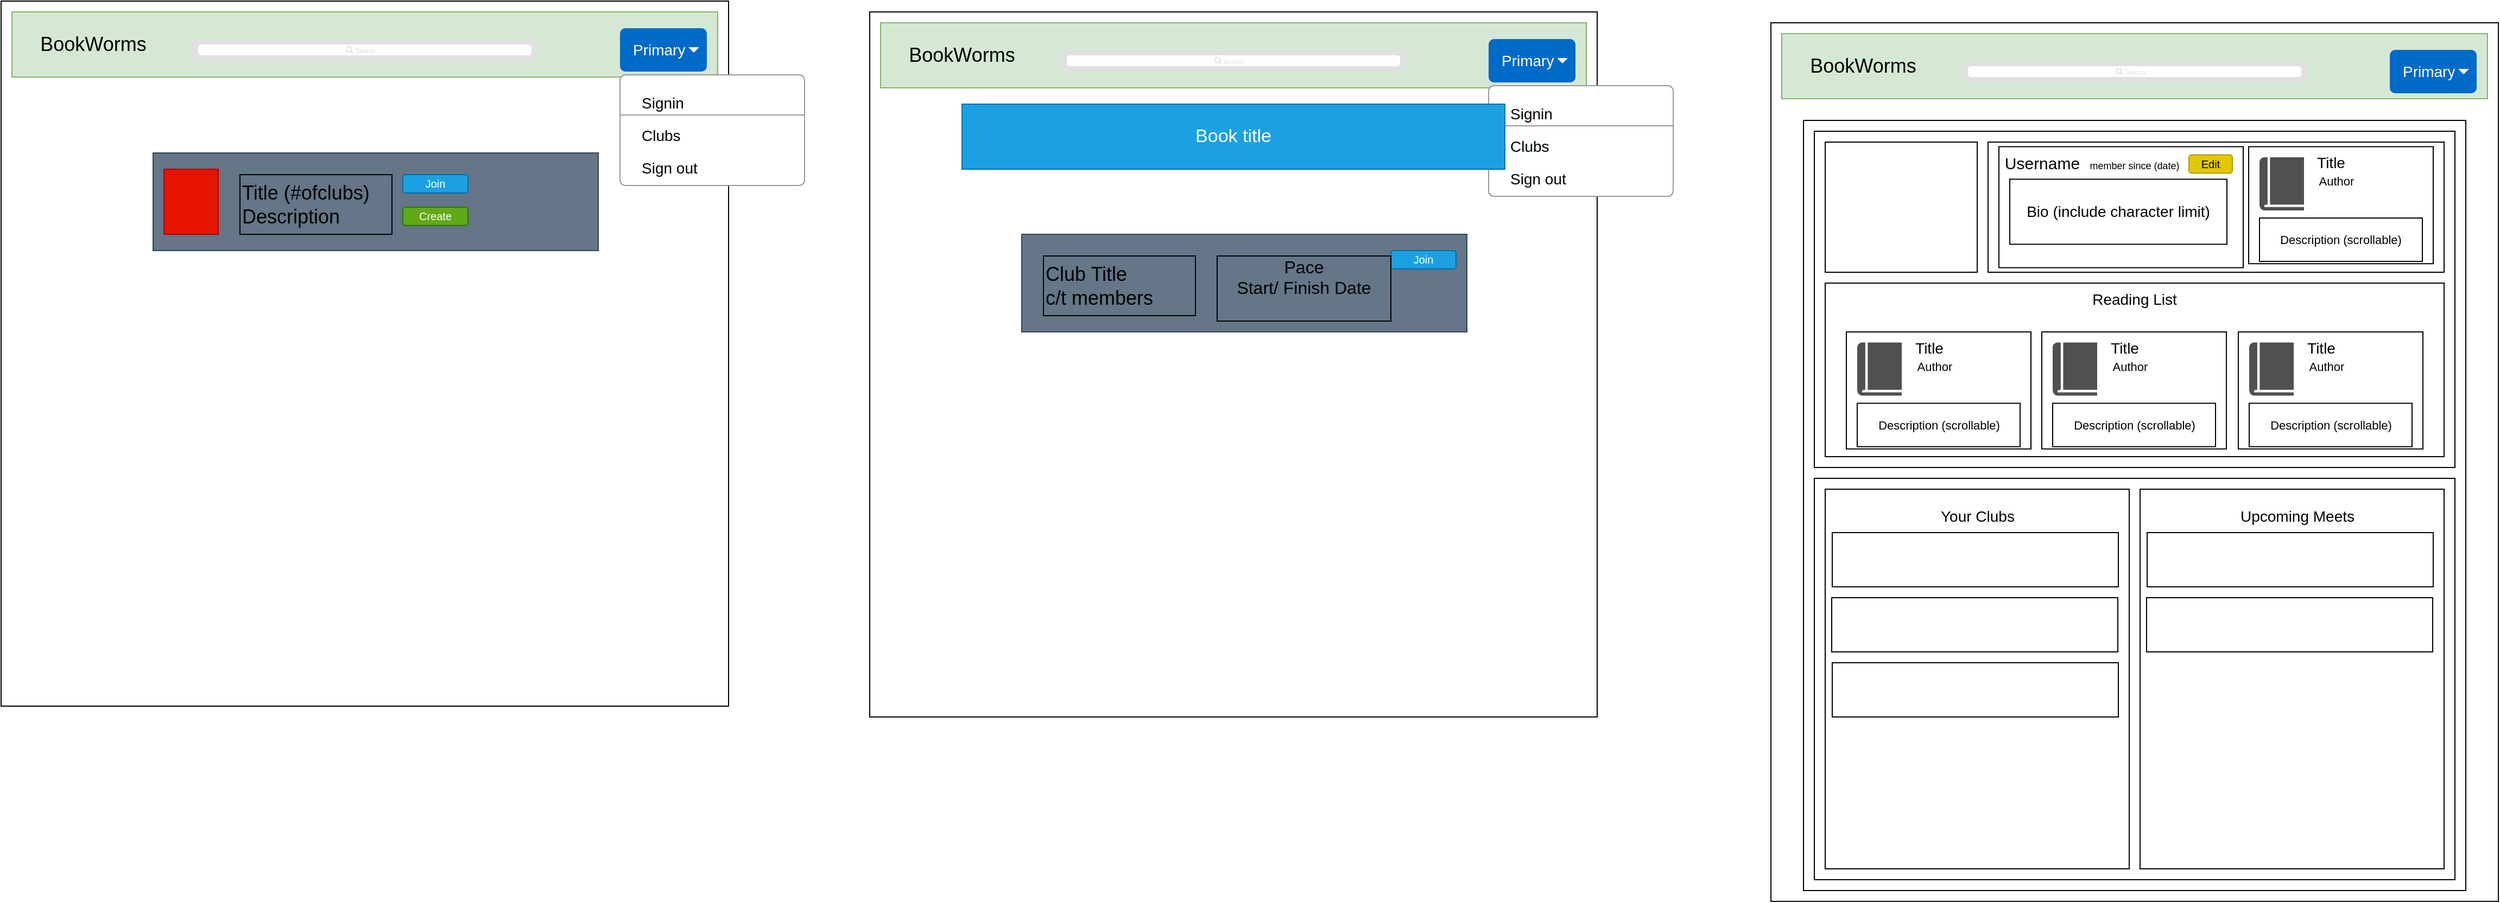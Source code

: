 <mxfile version="16.4.11" type="github" pages="2">
  <diagram id="y1aA-pmVLVRGej6oJzrc" name="Page-1">
    <mxGraphModel dx="1296" dy="741" grid="1" gridSize="10" guides="1" tooltips="1" connect="1" arrows="1" fold="1" page="1" pageScale="1" pageWidth="850" pageHeight="1100" math="0" shadow="0">
      <root>
        <mxCell id="0" />
        <mxCell id="1" parent="0" />
        <mxCell id="Dx2p2IBM6nT1JZtIELXC-1" value="" style="rounded=0;whiteSpace=wrap;html=1;" parent="1" vertex="1">
          <mxGeometry x="110" y="100" width="670" height="650" as="geometry" />
        </mxCell>
        <mxCell id="Dx2p2IBM6nT1JZtIELXC-7" value="" style="rounded=0;whiteSpace=wrap;html=1;fillColor=#d5e8d4;strokeColor=#82b366;" parent="1" vertex="1">
          <mxGeometry x="120" y="110" width="650" height="60" as="geometry" />
        </mxCell>
        <mxCell id="Dx2p2IBM6nT1JZtIELXC-3" value="" style="shape=rect;fillColor=#e0e0e0;strokeColor=none;" parent="1" vertex="1">
          <mxGeometry x="286.5" y="135" width="317" height="20" as="geometry" />
        </mxCell>
        <mxCell id="Dx2p2IBM6nT1JZtIELXC-4" value="" style="html=1;strokeWidth=1;shadow=0;dashed=0;shape=mxgraph.ios7ui.marginRect;rx=3;ry=3;rectMargin=5;strokeColor=none;" parent="Dx2p2IBM6nT1JZtIELXC-3" vertex="1">
          <mxGeometry width="317" height="20" as="geometry" />
        </mxCell>
        <mxCell id="Dx2p2IBM6nT1JZtIELXC-5" value="Search" style="shape=mxgraph.ios7.icons.looking_glass;strokeColor=#e0e0e0;fillColor=none;fontColor=#e0e0e0;labelPosition=right;verticalLabelPosition=middle;align=left;verticalAlign=middle;fontSize=6;fontStyle=0;spacingTop=2;sketch=0;" parent="Dx2p2IBM6nT1JZtIELXC-3" vertex="1">
          <mxGeometry x="0.5" y="0.5" width="6" height="6" relative="1" as="geometry">
            <mxPoint x="-17" y="-3" as="offset" />
          </mxGeometry>
        </mxCell>
        <mxCell id="Dx2p2IBM6nT1JZtIELXC-8" value="&lt;font style=&quot;font-size: 18px&quot;&gt;BookWorms&lt;/font&gt;" style="text;html=1;strokeColor=none;fillColor=none;align=center;verticalAlign=middle;whiteSpace=wrap;rounded=0;" parent="1" vertex="1">
          <mxGeometry x="140" y="125" width="110" height="30" as="geometry" />
        </mxCell>
        <mxCell id="Dx2p2IBM6nT1JZtIELXC-9" value="Primary" style="html=1;shadow=0;dashed=0;shape=mxgraph.bootstrap.rrect;rSize=5;strokeColor=none;strokeWidth=1;fillColor=#006AC9;fontColor=#ffffff;whiteSpace=wrap;align=left;verticalAlign=middle;fontStyle=0;fontSize=14;spacingLeft=10;" parent="1" vertex="1">
          <mxGeometry x="680" y="125" width="80" height="40" as="geometry" />
        </mxCell>
        <mxCell id="Dx2p2IBM6nT1JZtIELXC-10" value="" style="shape=triangle;direction=south;fillColor=#ffffff;strokeColor=none;perimeter=none;fontSize=18;" parent="Dx2p2IBM6nT1JZtIELXC-9" vertex="1">
          <mxGeometry x="1" y="0.5" width="10" height="5" relative="1" as="geometry">
            <mxPoint x="-17" y="-2.5" as="offset" />
          </mxGeometry>
        </mxCell>
        <mxCell id="Dx2p2IBM6nT1JZtIELXC-11" value="" style="html=1;shadow=0;dashed=0;shape=mxgraph.bootstrap.rrect;rSize=5;fillColor=#ffffff;strokeColor=#999999;fontSize=18;" parent="1" vertex="1">
          <mxGeometry x="680" y="168" width="170" height="102" as="geometry" />
        </mxCell>
        <mxCell id="Dx2p2IBM6nT1JZtIELXC-12" value="Signin" style="fillColor=none;strokeColor=none;align=left;spacing=20;fontSize=14;" parent="Dx2p2IBM6nT1JZtIELXC-11" vertex="1">
          <mxGeometry width="170" height="30" relative="1" as="geometry">
            <mxPoint y="10" as="offset" />
          </mxGeometry>
        </mxCell>
        <mxCell id="Dx2p2IBM6nT1JZtIELXC-13" value="Clubs" style="fillColor=none;strokeColor=none;align=left;spacing=20;fontSize=14;" parent="Dx2p2IBM6nT1JZtIELXC-11" vertex="1">
          <mxGeometry width="170" height="30" relative="1" as="geometry">
            <mxPoint y="40" as="offset" />
          </mxGeometry>
        </mxCell>
        <mxCell id="Dx2p2IBM6nT1JZtIELXC-14" value="Sign out" style="fillColor=none;strokeColor=none;align=left;spacing=20;fontSize=14;" parent="Dx2p2IBM6nT1JZtIELXC-11" vertex="1">
          <mxGeometry width="170" height="30" relative="1" as="geometry">
            <mxPoint y="70" as="offset" />
          </mxGeometry>
        </mxCell>
        <mxCell id="Dx2p2IBM6nT1JZtIELXC-15" value="" style="shape=line;strokeColor=#999999;perimeter=none;resizeWidth=1;fontSize=18;" parent="Dx2p2IBM6nT1JZtIELXC-11" vertex="1">
          <mxGeometry width="170" height="10" relative="1" as="geometry">
            <mxPoint y="32" as="offset" />
          </mxGeometry>
        </mxCell>
        <mxCell id="Dx2p2IBM6nT1JZtIELXC-17" value="" style="rounded=0;whiteSpace=wrap;html=1;fontSize=18;fillColor=#647687;fontColor=#ffffff;strokeColor=#314354;" parent="1" vertex="1">
          <mxGeometry x="250" y="240" width="410" height="90" as="geometry" />
        </mxCell>
        <mxCell id="Dx2p2IBM6nT1JZtIELXC-18" value="" style="rounded=0;whiteSpace=wrap;html=1;fontSize=18;fillColor=#e51400;fontColor=#ffffff;strokeColor=#B20000;" parent="1" vertex="1">
          <mxGeometry x="260" y="255" width="50" height="60" as="geometry" />
        </mxCell>
        <mxCell id="Dx2p2IBM6nT1JZtIELXC-19" value="&lt;div align=&quot;left&quot;&gt;Title (#ofclubs)&lt;br&gt;&lt;/div&gt;&lt;div align=&quot;left&quot;&gt;Description &lt;br&gt;&lt;/div&gt;" style="text;html=1;strokeColor=default;fillColor=none;align=left;verticalAlign=middle;whiteSpace=wrap;rounded=0;fontSize=18;" parent="1" vertex="1">
          <mxGeometry x="330" y="260" width="140" height="55" as="geometry" />
        </mxCell>
        <mxCell id="Dx2p2IBM6nT1JZtIELXC-20" value="Join" style="rounded=1;html=1;shadow=0;dashed=0;whiteSpace=wrap;fontSize=10;fillColor=#1ba1e2;align=center;strokeColor=#006EAF;fontColor=#ffffff;" parent="1" vertex="1">
          <mxGeometry x="480" y="260" width="60" height="16.88" as="geometry" />
        </mxCell>
        <mxCell id="Dx2p2IBM6nT1JZtIELXC-21" value="Create" style="rounded=1;html=1;shadow=0;dashed=0;whiteSpace=wrap;fontSize=10;fillColor=#60a917;align=center;strokeColor=#2D7600;fontColor=#ffffff;" parent="1" vertex="1">
          <mxGeometry x="480" y="290" width="60" height="16.88" as="geometry" />
        </mxCell>
        <mxCell id="Dx2p2IBM6nT1JZtIELXC-25" value="" style="rounded=0;whiteSpace=wrap;html=1;" parent="1" vertex="1">
          <mxGeometry x="910" y="110" width="670" height="650" as="geometry" />
        </mxCell>
        <mxCell id="Dx2p2IBM6nT1JZtIELXC-26" value="" style="rounded=0;whiteSpace=wrap;html=1;fillColor=#d5e8d4;strokeColor=#82b366;" parent="1" vertex="1">
          <mxGeometry x="920" y="120" width="650" height="60" as="geometry" />
        </mxCell>
        <mxCell id="Dx2p2IBM6nT1JZtIELXC-27" value="" style="shape=rect;fillColor=#e0e0e0;strokeColor=none;" parent="1" vertex="1">
          <mxGeometry x="1086.5" y="145" width="317" height="20" as="geometry" />
        </mxCell>
        <mxCell id="Dx2p2IBM6nT1JZtIELXC-28" value="" style="html=1;strokeWidth=1;shadow=0;dashed=0;shape=mxgraph.ios7ui.marginRect;rx=3;ry=3;rectMargin=5;strokeColor=none;" parent="Dx2p2IBM6nT1JZtIELXC-27" vertex="1">
          <mxGeometry width="317" height="20" as="geometry" />
        </mxCell>
        <mxCell id="Dx2p2IBM6nT1JZtIELXC-29" value="Search" style="shape=mxgraph.ios7.icons.looking_glass;strokeColor=#e0e0e0;fillColor=none;fontColor=#e0e0e0;labelPosition=right;verticalLabelPosition=middle;align=left;verticalAlign=middle;fontSize=6;fontStyle=0;spacingTop=2;sketch=0;" parent="Dx2p2IBM6nT1JZtIELXC-27" vertex="1">
          <mxGeometry x="0.5" y="0.5" width="6" height="6" relative="1" as="geometry">
            <mxPoint x="-17" y="-3" as="offset" />
          </mxGeometry>
        </mxCell>
        <mxCell id="Dx2p2IBM6nT1JZtIELXC-30" value="&lt;font style=&quot;font-size: 18px&quot;&gt;BookWorms&lt;/font&gt;" style="text;html=1;strokeColor=none;fillColor=none;align=center;verticalAlign=middle;whiteSpace=wrap;rounded=0;" parent="1" vertex="1">
          <mxGeometry x="940" y="135" width="110" height="30" as="geometry" />
        </mxCell>
        <mxCell id="Dx2p2IBM6nT1JZtIELXC-31" value="Primary" style="html=1;shadow=0;dashed=0;shape=mxgraph.bootstrap.rrect;rSize=5;strokeColor=none;strokeWidth=1;fillColor=#006AC9;fontColor=#ffffff;whiteSpace=wrap;align=left;verticalAlign=middle;fontStyle=0;fontSize=14;spacingLeft=10;" parent="1" vertex="1">
          <mxGeometry x="1480" y="135" width="80" height="40" as="geometry" />
        </mxCell>
        <mxCell id="Dx2p2IBM6nT1JZtIELXC-32" value="" style="shape=triangle;direction=south;fillColor=#ffffff;strokeColor=none;perimeter=none;fontSize=18;" parent="Dx2p2IBM6nT1JZtIELXC-31" vertex="1">
          <mxGeometry x="1" y="0.5" width="10" height="5" relative="1" as="geometry">
            <mxPoint x="-17" y="-2.5" as="offset" />
          </mxGeometry>
        </mxCell>
        <mxCell id="Dx2p2IBM6nT1JZtIELXC-33" value="" style="html=1;shadow=0;dashed=0;shape=mxgraph.bootstrap.rrect;rSize=5;fillColor=#ffffff;strokeColor=#999999;fontSize=18;" parent="1" vertex="1">
          <mxGeometry x="1480" y="178" width="170" height="102" as="geometry" />
        </mxCell>
        <mxCell id="Dx2p2IBM6nT1JZtIELXC-34" value="Signin" style="fillColor=none;strokeColor=none;align=left;spacing=20;fontSize=14;" parent="Dx2p2IBM6nT1JZtIELXC-33" vertex="1">
          <mxGeometry width="170" height="30" relative="1" as="geometry">
            <mxPoint y="10" as="offset" />
          </mxGeometry>
        </mxCell>
        <mxCell id="Dx2p2IBM6nT1JZtIELXC-35" value="Clubs" style="fillColor=none;strokeColor=none;align=left;spacing=20;fontSize=14;" parent="Dx2p2IBM6nT1JZtIELXC-33" vertex="1">
          <mxGeometry width="170" height="30" relative="1" as="geometry">
            <mxPoint y="40" as="offset" />
          </mxGeometry>
        </mxCell>
        <mxCell id="Dx2p2IBM6nT1JZtIELXC-36" value="Sign out" style="fillColor=none;strokeColor=none;align=left;spacing=20;fontSize=14;" parent="Dx2p2IBM6nT1JZtIELXC-33" vertex="1">
          <mxGeometry width="170" height="30" relative="1" as="geometry">
            <mxPoint y="70" as="offset" />
          </mxGeometry>
        </mxCell>
        <mxCell id="Dx2p2IBM6nT1JZtIELXC-37" value="" style="shape=line;strokeColor=#999999;perimeter=none;resizeWidth=1;fontSize=18;" parent="Dx2p2IBM6nT1JZtIELXC-33" vertex="1">
          <mxGeometry width="170" height="10" relative="1" as="geometry">
            <mxPoint y="32" as="offset" />
          </mxGeometry>
        </mxCell>
        <mxCell id="Dx2p2IBM6nT1JZtIELXC-38" value="" style="rounded=0;whiteSpace=wrap;html=1;fontSize=18;fillColor=#647687;fontColor=#ffffff;strokeColor=#314354;" parent="1" vertex="1">
          <mxGeometry x="1050" y="315" width="410" height="90" as="geometry" />
        </mxCell>
        <mxCell id="Dx2p2IBM6nT1JZtIELXC-40" value="&lt;div align=&quot;left&quot;&gt;Club Title&lt;/div&gt;&lt;div align=&quot;left&quot;&gt;c/t members&lt;br&gt;&lt;/div&gt;" style="text;html=1;strokeColor=default;fillColor=none;align=left;verticalAlign=middle;whiteSpace=wrap;rounded=0;fontSize=18;" parent="1" vertex="1">
          <mxGeometry x="1070" y="335" width="140" height="55" as="geometry" />
        </mxCell>
        <mxCell id="Dx2p2IBM6nT1JZtIELXC-41" value="Join" style="rounded=1;html=1;shadow=0;dashed=0;whiteSpace=wrap;fontSize=10;fillColor=#1ba1e2;align=center;strokeColor=#006EAF;fontColor=#ffffff;" parent="1" vertex="1">
          <mxGeometry x="1390" y="330" width="60" height="16.88" as="geometry" />
        </mxCell>
        <mxCell id="Dx2p2IBM6nT1JZtIELXC-43" value="Book title" style="rounded=0;whiteSpace=wrap;html=1;fontSize=17;strokeColor=#006EAF;fillColor=#1ba1e2;fontColor=#ffffff;" parent="1" vertex="1">
          <mxGeometry x="995" y="195" width="500" height="60" as="geometry" />
        </mxCell>
        <mxCell id="Dx2p2IBM6nT1JZtIELXC-45" value="&lt;div style=&quot;font-size: 16px&quot;&gt;&lt;font style=&quot;font-size: 16px&quot;&gt;Pace&lt;/font&gt;&lt;/div&gt;&lt;div style=&quot;font-size: 16px&quot;&gt;&lt;font style=&quot;font-size: 16px&quot;&gt;Start/ Finish Date&lt;/font&gt;&lt;br&gt;&lt;/div&gt;&lt;div&gt;&lt;br&gt;&lt;/div&gt;" style="text;html=1;strokeColor=default;fillColor=none;align=center;verticalAlign=middle;whiteSpace=wrap;rounded=0;fontSize=17;" parent="1" vertex="1">
          <mxGeometry x="1230" y="335" width="160" height="60" as="geometry" />
        </mxCell>
        <mxCell id="9oUfigC849HDP8rOYhRI-1" value="" style="rounded=0;whiteSpace=wrap;html=1;" vertex="1" parent="1">
          <mxGeometry x="1740" y="120" width="670" height="810" as="geometry" />
        </mxCell>
        <mxCell id="9oUfigC849HDP8rOYhRI-2" value="" style="rounded=0;whiteSpace=wrap;html=1;fillColor=#d5e8d4;strokeColor=#82b366;" vertex="1" parent="1">
          <mxGeometry x="1750" y="130" width="650" height="60" as="geometry" />
        </mxCell>
        <mxCell id="9oUfigC849HDP8rOYhRI-3" value="" style="shape=rect;fillColor=#e0e0e0;strokeColor=none;" vertex="1" parent="1">
          <mxGeometry x="1916.5" y="155" width="317" height="20" as="geometry" />
        </mxCell>
        <mxCell id="9oUfigC849HDP8rOYhRI-4" value="" style="html=1;strokeWidth=1;shadow=0;dashed=0;shape=mxgraph.ios7ui.marginRect;rx=3;ry=3;rectMargin=5;strokeColor=none;" vertex="1" parent="9oUfigC849HDP8rOYhRI-3">
          <mxGeometry width="317" height="20" as="geometry" />
        </mxCell>
        <mxCell id="9oUfigC849HDP8rOYhRI-5" value="Search" style="shape=mxgraph.ios7.icons.looking_glass;strokeColor=#e0e0e0;fillColor=none;fontColor=#e0e0e0;labelPosition=right;verticalLabelPosition=middle;align=left;verticalAlign=middle;fontSize=6;fontStyle=0;spacingTop=2;sketch=0;" vertex="1" parent="9oUfigC849HDP8rOYhRI-3">
          <mxGeometry x="0.5" y="0.5" width="6" height="6" relative="1" as="geometry">
            <mxPoint x="-17" y="-3" as="offset" />
          </mxGeometry>
        </mxCell>
        <mxCell id="9oUfigC849HDP8rOYhRI-6" value="&lt;font style=&quot;font-size: 18px&quot;&gt;BookWorms&lt;/font&gt;" style="text;html=1;strokeColor=none;fillColor=none;align=center;verticalAlign=middle;whiteSpace=wrap;rounded=0;" vertex="1" parent="1">
          <mxGeometry x="1770" y="145" width="110" height="30" as="geometry" />
        </mxCell>
        <mxCell id="9oUfigC849HDP8rOYhRI-7" value="Primary" style="html=1;shadow=0;dashed=0;shape=mxgraph.bootstrap.rrect;rSize=5;strokeColor=none;strokeWidth=1;fillColor=#006AC9;fontColor=#ffffff;whiteSpace=wrap;align=left;verticalAlign=middle;fontStyle=0;fontSize=14;spacingLeft=10;" vertex="1" parent="1">
          <mxGeometry x="2310" y="145" width="80" height="40" as="geometry" />
        </mxCell>
        <mxCell id="9oUfigC849HDP8rOYhRI-8" value="" style="shape=triangle;direction=south;fillColor=#ffffff;strokeColor=none;perimeter=none;fontSize=18;" vertex="1" parent="9oUfigC849HDP8rOYhRI-7">
          <mxGeometry x="1" y="0.5" width="10" height="5" relative="1" as="geometry">
            <mxPoint x="-17" y="-2.5" as="offset" />
          </mxGeometry>
        </mxCell>
        <mxCell id="9oUfigC849HDP8rOYhRI-14" value="" style="rounded=0;whiteSpace=wrap;html=1;" vertex="1" parent="1">
          <mxGeometry x="1770" y="210" width="610" height="710" as="geometry" />
        </mxCell>
        <mxCell id="9oUfigC849HDP8rOYhRI-15" value="" style="rounded=0;whiteSpace=wrap;html=1;" vertex="1" parent="1">
          <mxGeometry x="1780" y="220" width="590" height="310" as="geometry" />
        </mxCell>
        <mxCell id="9oUfigC849HDP8rOYhRI-17" value="" style="rounded=0;whiteSpace=wrap;html=1;" vertex="1" parent="1">
          <mxGeometry x="1790" y="230" width="140" height="120" as="geometry" />
        </mxCell>
        <mxCell id="9oUfigC849HDP8rOYhRI-16" value="" style="shape=image;html=1;verticalAlign=top;verticalLabelPosition=bottom;labelBackgroundColor=#ffffff;imageAspect=0;aspect=fixed;image=https://cdn4.iconfinder.com/data/icons/evil-icons-user-interface/64/picture-128.png" vertex="1" parent="1">
          <mxGeometry x="1796" y="226" width="128" height="128" as="geometry" />
        </mxCell>
        <mxCell id="9oUfigC849HDP8rOYhRI-19" value="" style="rounded=0;whiteSpace=wrap;html=1;" vertex="1" parent="1">
          <mxGeometry x="1940" y="230" width="420" height="120" as="geometry" />
        </mxCell>
        <mxCell id="9oUfigC849HDP8rOYhRI-22" value="" style="rounded=0;whiteSpace=wrap;html=1;fontSize=14;" vertex="1" parent="1">
          <mxGeometry x="1950" y="234.22" width="225" height="111.56" as="geometry" />
        </mxCell>
        <mxCell id="9oUfigC849HDP8rOYhRI-18" value="&lt;font style=&quot;font-size: 15px&quot;&gt;Username&lt;/font&gt;" style="text;html=1;strokeColor=none;fillColor=none;align=center;verticalAlign=middle;whiteSpace=wrap;rounded=0;" vertex="1" parent="1">
          <mxGeometry x="1950" y="234.22" width="80" height="30" as="geometry" />
        </mxCell>
        <mxCell id="9oUfigC849HDP8rOYhRI-20" value="&lt;font style=&quot;font-size: 9px&quot;&gt;member since (date)&lt;/font&gt;" style="text;html=1;strokeColor=none;fillColor=none;align=center;verticalAlign=middle;whiteSpace=wrap;rounded=0;fontSize=15;" vertex="1" parent="1">
          <mxGeometry x="2030" y="241.72" width="90" height="15" as="geometry" />
        </mxCell>
        <mxCell id="9oUfigC849HDP8rOYhRI-21" value="&lt;font style=&quot;font-size: 14px&quot;&gt;Bio (include character limit)&lt;br&gt;&lt;/font&gt;" style="rounded=0;whiteSpace=wrap;html=1;fontSize=9;" vertex="1" parent="1">
          <mxGeometry x="1960" y="264.22" width="200" height="60" as="geometry" />
        </mxCell>
        <mxCell id="9oUfigC849HDP8rOYhRI-23" value="" style="rounded=0;whiteSpace=wrap;html=1;fontSize=14;" vertex="1" parent="1">
          <mxGeometry x="2180" y="234.22" width="170" height="107.89" as="geometry" />
        </mxCell>
        <mxCell id="9oUfigC849HDP8rOYhRI-24" value="" style="sketch=0;pointerEvents=1;shadow=0;dashed=0;html=1;strokeColor=none;fillColor=#505050;labelPosition=center;verticalLabelPosition=bottom;verticalAlign=top;outlineConnect=0;align=center;shape=mxgraph.office.concepts.book_journal;fontSize=14;" vertex="1" parent="1">
          <mxGeometry x="2190" y="243.94" width="41" height="49" as="geometry" />
        </mxCell>
        <mxCell id="9oUfigC849HDP8rOYhRI-25" value="Title" style="text;html=1;strokeColor=none;fillColor=none;align=center;verticalAlign=middle;whiteSpace=wrap;rounded=0;fontSize=14;" vertex="1" parent="1">
          <mxGeometry x="2231" y="234.22" width="50" height="30" as="geometry" />
        </mxCell>
        <mxCell id="9oUfigC849HDP8rOYhRI-26" value="&lt;font style=&quot;font-size: 11px&quot;&gt;Author&lt;/font&gt;" style="text;html=1;strokeColor=none;fillColor=none;align=center;verticalAlign=middle;whiteSpace=wrap;rounded=0;fontSize=14;" vertex="1" parent="1">
          <mxGeometry x="2241" y="255" width="40" height="20" as="geometry" />
        </mxCell>
        <mxCell id="9oUfigC849HDP8rOYhRI-27" value="Description (scrollable)" style="rounded=0;whiteSpace=wrap;html=1;fontSize=11;" vertex="1" parent="1">
          <mxGeometry x="2190" y="300" width="150" height="40" as="geometry" />
        </mxCell>
        <mxCell id="9oUfigC849HDP8rOYhRI-28" value="" style="rounded=0;whiteSpace=wrap;html=1;fontSize=11;" vertex="1" parent="1">
          <mxGeometry x="1790" y="360" width="570" height="160" as="geometry" />
        </mxCell>
        <mxCell id="9oUfigC849HDP8rOYhRI-30" value="" style="rounded=0;whiteSpace=wrap;html=1;fontSize=14;" vertex="1" parent="1">
          <mxGeometry x="1809.5" y="405" width="170" height="107.89" as="geometry" />
        </mxCell>
        <mxCell id="9oUfigC849HDP8rOYhRI-31" value="" style="sketch=0;pointerEvents=1;shadow=0;dashed=0;html=1;strokeColor=none;fillColor=#505050;labelPosition=center;verticalLabelPosition=bottom;verticalAlign=top;outlineConnect=0;align=center;shape=mxgraph.office.concepts.book_journal;fontSize=14;" vertex="1" parent="1">
          <mxGeometry x="1819.5" y="414.72" width="41" height="49" as="geometry" />
        </mxCell>
        <mxCell id="9oUfigC849HDP8rOYhRI-32" value="Title" style="text;html=1;strokeColor=none;fillColor=none;align=center;verticalAlign=middle;whiteSpace=wrap;rounded=0;fontSize=14;" vertex="1" parent="1">
          <mxGeometry x="1860.5" y="405" width="50" height="30" as="geometry" />
        </mxCell>
        <mxCell id="9oUfigC849HDP8rOYhRI-33" value="&lt;font style=&quot;font-size: 11px&quot;&gt;Author&lt;/font&gt;" style="text;html=1;strokeColor=none;fillColor=none;align=center;verticalAlign=middle;whiteSpace=wrap;rounded=0;fontSize=14;" vertex="1" parent="1">
          <mxGeometry x="1870.5" y="425.78" width="40" height="20" as="geometry" />
        </mxCell>
        <mxCell id="9oUfigC849HDP8rOYhRI-34" value="Description (scrollable)" style="rounded=0;whiteSpace=wrap;html=1;fontSize=11;" vertex="1" parent="1">
          <mxGeometry x="1819.5" y="470.78" width="150" height="40" as="geometry" />
        </mxCell>
        <mxCell id="9oUfigC849HDP8rOYhRI-35" value="" style="rounded=0;whiteSpace=wrap;html=1;fontSize=14;" vertex="1" parent="1">
          <mxGeometry x="1989.5" y="405" width="170" height="107.89" as="geometry" />
        </mxCell>
        <mxCell id="9oUfigC849HDP8rOYhRI-36" value="" style="sketch=0;pointerEvents=1;shadow=0;dashed=0;html=1;strokeColor=none;fillColor=#505050;labelPosition=center;verticalLabelPosition=bottom;verticalAlign=top;outlineConnect=0;align=center;shape=mxgraph.office.concepts.book_journal;fontSize=14;" vertex="1" parent="1">
          <mxGeometry x="1999.5" y="414.72" width="41" height="49" as="geometry" />
        </mxCell>
        <mxCell id="9oUfigC849HDP8rOYhRI-37" value="Title" style="text;html=1;strokeColor=none;fillColor=none;align=center;verticalAlign=middle;whiteSpace=wrap;rounded=0;fontSize=14;" vertex="1" parent="1">
          <mxGeometry x="2040.5" y="405" width="50" height="30" as="geometry" />
        </mxCell>
        <mxCell id="9oUfigC849HDP8rOYhRI-38" value="&lt;font style=&quot;font-size: 11px&quot;&gt;Author&lt;/font&gt;" style="text;html=1;strokeColor=none;fillColor=none;align=center;verticalAlign=middle;whiteSpace=wrap;rounded=0;fontSize=14;" vertex="1" parent="1">
          <mxGeometry x="2050.5" y="425.78" width="40" height="20" as="geometry" />
        </mxCell>
        <mxCell id="9oUfigC849HDP8rOYhRI-39" value="Description (scrollable)" style="rounded=0;whiteSpace=wrap;html=1;fontSize=11;" vertex="1" parent="1">
          <mxGeometry x="1999.5" y="470.78" width="150" height="40" as="geometry" />
        </mxCell>
        <mxCell id="9oUfigC849HDP8rOYhRI-40" value="" style="rounded=0;whiteSpace=wrap;html=1;fontSize=14;" vertex="1" parent="1">
          <mxGeometry x="2170.5" y="405" width="170" height="107.89" as="geometry" />
        </mxCell>
        <mxCell id="9oUfigC849HDP8rOYhRI-41" value="" style="sketch=0;pointerEvents=1;shadow=0;dashed=0;html=1;strokeColor=none;fillColor=#505050;labelPosition=center;verticalLabelPosition=bottom;verticalAlign=top;outlineConnect=0;align=center;shape=mxgraph.office.concepts.book_journal;fontSize=14;" vertex="1" parent="1">
          <mxGeometry x="2180.5" y="414.72" width="41" height="49" as="geometry" />
        </mxCell>
        <mxCell id="9oUfigC849HDP8rOYhRI-42" value="Title" style="text;html=1;strokeColor=none;fillColor=none;align=center;verticalAlign=middle;whiteSpace=wrap;rounded=0;fontSize=14;" vertex="1" parent="1">
          <mxGeometry x="2221.5" y="405" width="50" height="30" as="geometry" />
        </mxCell>
        <mxCell id="9oUfigC849HDP8rOYhRI-43" value="&lt;font style=&quot;font-size: 11px&quot;&gt;Author&lt;/font&gt;" style="text;html=1;strokeColor=none;fillColor=none;align=center;verticalAlign=middle;whiteSpace=wrap;rounded=0;fontSize=14;" vertex="1" parent="1">
          <mxGeometry x="2231.5" y="425.78" width="40" height="20" as="geometry" />
        </mxCell>
        <mxCell id="9oUfigC849HDP8rOYhRI-44" value="Description (scrollable)" style="rounded=0;whiteSpace=wrap;html=1;fontSize=11;" vertex="1" parent="1">
          <mxGeometry x="2180.5" y="470.78" width="150" height="40" as="geometry" />
        </mxCell>
        <mxCell id="9oUfigC849HDP8rOYhRI-45" value="&lt;font style=&quot;font-size: 14px&quot;&gt;Reading List&lt;/font&gt;" style="text;html=1;strokeColor=none;fillColor=none;align=center;verticalAlign=middle;whiteSpace=wrap;rounded=0;fontSize=11;" vertex="1" parent="1">
          <mxGeometry x="2029.5" y="360" width="90" height="30" as="geometry" />
        </mxCell>
        <mxCell id="9oUfigC849HDP8rOYhRI-46" value="" style="rounded=0;whiteSpace=wrap;html=1;fontSize=14;" vertex="1" parent="1">
          <mxGeometry x="1780" y="540" width="590" height="370" as="geometry" />
        </mxCell>
        <mxCell id="9oUfigC849HDP8rOYhRI-47" value="Edit" style="rounded=1;html=1;shadow=0;dashed=0;whiteSpace=wrap;fontSize=10;fillColor=#e3c800;align=center;strokeColor=#B09500;fontColor=#000000;" vertex="1" parent="1">
          <mxGeometry x="2125" y="241.72" width="40" height="16.88" as="geometry" />
        </mxCell>
        <mxCell id="9oUfigC849HDP8rOYhRI-49" value="" style="rounded=0;whiteSpace=wrap;html=1;fontSize=14;" vertex="1" parent="1">
          <mxGeometry x="1790" y="550" width="280" height="350" as="geometry" />
        </mxCell>
        <mxCell id="9oUfigC849HDP8rOYhRI-52" value="Your Clubs" style="text;html=1;strokeColor=none;fillColor=none;align=center;verticalAlign=middle;whiteSpace=wrap;rounded=0;fontSize=14;" vertex="1" parent="1">
          <mxGeometry x="1880" y="560" width="100.5" height="30" as="geometry" />
        </mxCell>
        <mxCell id="9oUfigC849HDP8rOYhRI-53" value="" style="rounded=0;whiteSpace=wrap;html=1;fontSize=14;" vertex="1" parent="1">
          <mxGeometry x="1796.5" y="590" width="263.5" height="50" as="geometry" />
        </mxCell>
        <mxCell id="9oUfigC849HDP8rOYhRI-54" value="" style="rounded=0;whiteSpace=wrap;html=1;fontSize=14;" vertex="1" parent="1">
          <mxGeometry x="1796.5" y="710" width="263.5" height="50" as="geometry" />
        </mxCell>
        <mxCell id="9oUfigC849HDP8rOYhRI-55" value="" style="rounded=0;whiteSpace=wrap;html=1;fontSize=14;" vertex="1" parent="1">
          <mxGeometry x="1796" y="650" width="263.5" height="50" as="geometry" />
        </mxCell>
        <mxCell id="9oUfigC849HDP8rOYhRI-56" value="" style="rounded=0;whiteSpace=wrap;html=1;fontSize=14;" vertex="1" parent="1">
          <mxGeometry x="2080" y="550" width="280" height="350" as="geometry" />
        </mxCell>
        <mxCell id="9oUfigC849HDP8rOYhRI-57" value="Upcoming Meets" style="text;html=1;strokeColor=none;fillColor=none;align=center;verticalAlign=middle;whiteSpace=wrap;rounded=0;fontSize=14;" vertex="1" parent="1">
          <mxGeometry x="2170" y="560" width="110" height="30" as="geometry" />
        </mxCell>
        <mxCell id="9oUfigC849HDP8rOYhRI-58" value="" style="rounded=0;whiteSpace=wrap;html=1;fontSize=14;" vertex="1" parent="1">
          <mxGeometry x="2086.5" y="590" width="263.5" height="50" as="geometry" />
        </mxCell>
        <mxCell id="9oUfigC849HDP8rOYhRI-60" value="" style="rounded=0;whiteSpace=wrap;html=1;fontSize=14;" vertex="1" parent="1">
          <mxGeometry x="2086" y="650" width="263.5" height="50" as="geometry" />
        </mxCell>
      </root>
    </mxGraphModel>
  </diagram>
  <diagram id="YWiBoF37zvhiD6di4Dcs" name="Page-2">
    <mxGraphModel dx="1102" dy="608" grid="1" gridSize="10" guides="1" tooltips="1" connect="1" arrows="1" fold="1" page="1" pageScale="1" pageWidth="850" pageHeight="1100" math="0" shadow="0">
      <root>
        <mxCell id="fPk29yKbPpD4FJDfMSu7-0" />
        <mxCell id="fPk29yKbPpD4FJDfMSu7-1" parent="fPk29yKbPpD4FJDfMSu7-0" />
        <mxCell id="7J1tb2ktRxZvWNJe3c3j-0" value="" style="rounded=0;whiteSpace=wrap;html=1;" parent="fPk29yKbPpD4FJDfMSu7-1" vertex="1">
          <mxGeometry x="110" y="100" width="670" height="800" as="geometry" />
        </mxCell>
        <mxCell id="7J1tb2ktRxZvWNJe3c3j-1" value="" style="rounded=0;whiteSpace=wrap;html=1;fillColor=#d5e8d4;strokeColor=#82b366;" parent="fPk29yKbPpD4FJDfMSu7-1" vertex="1">
          <mxGeometry x="120" y="110" width="650" height="60" as="geometry" />
        </mxCell>
        <mxCell id="7J1tb2ktRxZvWNJe3c3j-2" value="" style="shape=rect;fillColor=#e0e0e0;strokeColor=none;" parent="fPk29yKbPpD4FJDfMSu7-1" vertex="1">
          <mxGeometry x="286.5" y="135" width="317" height="20" as="geometry" />
        </mxCell>
        <mxCell id="7J1tb2ktRxZvWNJe3c3j-3" value="" style="html=1;strokeWidth=1;shadow=0;dashed=0;shape=mxgraph.ios7ui.marginRect;rx=3;ry=3;rectMargin=5;strokeColor=none;" parent="7J1tb2ktRxZvWNJe3c3j-2" vertex="1">
          <mxGeometry width="317" height="20" as="geometry" />
        </mxCell>
        <mxCell id="7J1tb2ktRxZvWNJe3c3j-4" value="Search" style="shape=mxgraph.ios7.icons.looking_glass;strokeColor=#e0e0e0;fillColor=none;fontColor=#e0e0e0;labelPosition=right;verticalLabelPosition=middle;align=left;verticalAlign=middle;fontSize=6;fontStyle=0;spacingTop=2;sketch=0;" parent="7J1tb2ktRxZvWNJe3c3j-2" vertex="1">
          <mxGeometry x="0.5" y="0.5" width="6" height="6" relative="1" as="geometry">
            <mxPoint x="-17" y="-3" as="offset" />
          </mxGeometry>
        </mxCell>
        <mxCell id="7J1tb2ktRxZvWNJe3c3j-5" value="&lt;font style=&quot;font-size: 18px&quot;&gt;BookWorms&lt;/font&gt;" style="text;html=1;strokeColor=none;fillColor=none;align=center;verticalAlign=middle;whiteSpace=wrap;rounded=0;" parent="fPk29yKbPpD4FJDfMSu7-1" vertex="1">
          <mxGeometry x="140" y="125" width="110" height="30" as="geometry" />
        </mxCell>
        <mxCell id="7J1tb2ktRxZvWNJe3c3j-6" value="Primary" style="html=1;shadow=0;dashed=0;shape=mxgraph.bootstrap.rrect;rSize=5;strokeColor=none;strokeWidth=1;fillColor=#006AC9;fontColor=#ffffff;whiteSpace=wrap;align=left;verticalAlign=middle;fontStyle=0;fontSize=14;spacingLeft=10;" parent="fPk29yKbPpD4FJDfMSu7-1" vertex="1">
          <mxGeometry x="680" y="125" width="80" height="40" as="geometry" />
        </mxCell>
        <mxCell id="7J1tb2ktRxZvWNJe3c3j-7" value="" style="shape=triangle;direction=south;fillColor=#ffffff;strokeColor=none;perimeter=none;fontSize=18;" parent="7J1tb2ktRxZvWNJe3c3j-6" vertex="1">
          <mxGeometry x="1" y="0.5" width="10" height="5" relative="1" as="geometry">
            <mxPoint x="-17" y="-2.5" as="offset" />
          </mxGeometry>
        </mxCell>
        <mxCell id="7J1tb2ktRxZvWNJe3c3j-13" value="" style="rounded=0;whiteSpace=wrap;html=1;" parent="fPk29yKbPpD4FJDfMSu7-1" vertex="1">
          <mxGeometry x="160" y="180" width="570" height="710" as="geometry" />
        </mxCell>
        <mxCell id="7J1tb2ktRxZvWNJe3c3j-14" value="Book Data (use booktab component) " style="rounded=0;whiteSpace=wrap;html=1;" parent="fPk29yKbPpD4FJDfMSu7-1" vertex="1">
          <mxGeometry x="180" y="190" width="530" height="110" as="geometry" />
        </mxCell>
        <mxCell id="qanTKxHU_j2O7XxmT-CZ-3" value="" style="rounded=0;whiteSpace=wrap;html=1;" vertex="1" parent="fPk29yKbPpD4FJDfMSu7-1">
          <mxGeometry x="180" y="310" width="530" height="230" as="geometry" />
        </mxCell>
        <mxCell id="qanTKxHU_j2O7XxmT-CZ-4" value="" style="rounded=0;whiteSpace=wrap;html=1;" vertex="1" parent="fPk29yKbPpD4FJDfMSu7-1">
          <mxGeometry x="190" y="320" width="250" height="210" as="geometry" />
        </mxCell>
        <mxCell id="qanTKxHU_j2O7XxmT-CZ-0" value="Club Name" style="text;html=1;strokeColor=none;fillColor=none;align=center;verticalAlign=middle;whiteSpace=wrap;rounded=0;" vertex="1" parent="fPk29yKbPpD4FJDfMSu7-1">
          <mxGeometry x="280" y="320" width="90" height="30" as="geometry" />
        </mxCell>
        <mxCell id="qanTKxHU_j2O7XxmT-CZ-5" value="Club Data" style="text;html=1;strokeColor=none;fillColor=none;align=center;verticalAlign=middle;whiteSpace=wrap;rounded=0;" vertex="1" parent="fPk29yKbPpD4FJDfMSu7-1">
          <mxGeometry x="190" y="350" width="90" height="30" as="geometry" />
        </mxCell>
        <mxCell id="qanTKxHU_j2O7XxmT-CZ-6" value="" style="rounded=0;whiteSpace=wrap;html=1;" vertex="1" parent="fPk29yKbPpD4FJDfMSu7-1">
          <mxGeometry x="200" y="380" width="230" height="140" as="geometry" />
        </mxCell>
        <mxCell id="qanTKxHU_j2O7XxmT-CZ-7" value="" style="rounded=0;whiteSpace=wrap;html=1;" vertex="1" parent="fPk29yKbPpD4FJDfMSu7-1">
          <mxGeometry x="210" y="390" width="210" height="30" as="geometry" />
        </mxCell>
        <mxCell id="qanTKxHU_j2O7XxmT-CZ-8" value="" style="rounded=0;whiteSpace=wrap;html=1;" vertex="1" parent="fPk29yKbPpD4FJDfMSu7-1">
          <mxGeometry x="210" y="470" width="210" height="30" as="geometry" />
        </mxCell>
        <mxCell id="qanTKxHU_j2O7XxmT-CZ-9" value="" style="rounded=0;whiteSpace=wrap;html=1;" vertex="1" parent="fPk29yKbPpD4FJDfMSu7-1">
          <mxGeometry x="210" y="430" width="210" height="30" as="geometry" />
        </mxCell>
        <mxCell id="qanTKxHU_j2O7XxmT-CZ-10" value="..." style="text;html=1;strokeColor=none;fillColor=none;align=center;verticalAlign=middle;whiteSpace=wrap;rounded=0;" vertex="1" parent="fPk29yKbPpD4FJDfMSu7-1">
          <mxGeometry x="286.5" y="490" width="60" height="30" as="geometry" />
        </mxCell>
        <mxCell id="qanTKxHU_j2O7XxmT-CZ-11" value="Member" style="text;html=1;strokeColor=none;fillColor=none;align=center;verticalAlign=middle;whiteSpace=wrap;rounded=0;" vertex="1" parent="fPk29yKbPpD4FJDfMSu7-1">
          <mxGeometry x="230" y="390" width="170" height="30" as="geometry" />
        </mxCell>
        <mxCell id="qanTKxHU_j2O7XxmT-CZ-12" value="Member" style="text;html=1;strokeColor=none;fillColor=none;align=center;verticalAlign=middle;whiteSpace=wrap;rounded=0;" vertex="1" parent="fPk29yKbPpD4FJDfMSu7-1">
          <mxGeometry x="230" y="430" width="170" height="30" as="geometry" />
        </mxCell>
        <mxCell id="qanTKxHU_j2O7XxmT-CZ-13" value="Member" style="text;html=1;strokeColor=none;fillColor=none;align=center;verticalAlign=middle;whiteSpace=wrap;rounded=0;" vertex="1" parent="fPk29yKbPpD4FJDfMSu7-1">
          <mxGeometry x="230" y="470" width="170" height="30" as="geometry" />
        </mxCell>
        <mxCell id="qanTKxHU_j2O7XxmT-CZ-14" value="" style="rounded=0;whiteSpace=wrap;html=1;" vertex="1" parent="fPk29yKbPpD4FJDfMSu7-1">
          <mxGeometry x="450" y="320" width="250" height="210" as="geometry" />
        </mxCell>
        <mxCell id="qanTKxHU_j2O7XxmT-CZ-15" value="Meeting Dates" style="text;html=1;strokeColor=none;fillColor=none;align=center;verticalAlign=middle;whiteSpace=wrap;rounded=0;" vertex="1" parent="fPk29yKbPpD4FJDfMSu7-1">
          <mxGeometry x="525" y="320" width="100" height="30" as="geometry" />
        </mxCell>
        <mxCell id="qanTKxHU_j2O7XxmT-CZ-16" value="" style="rounded=0;whiteSpace=wrap;html=1;" vertex="1" parent="fPk29yKbPpD4FJDfMSu7-1">
          <mxGeometry x="460" y="380" width="230" height="140" as="geometry" />
        </mxCell>
        <mxCell id="qanTKxHU_j2O7XxmT-CZ-17" value="" style="rounded=0;whiteSpace=wrap;html=1;" vertex="1" parent="fPk29yKbPpD4FJDfMSu7-1">
          <mxGeometry x="470" y="390" width="210" height="30" as="geometry" />
        </mxCell>
        <mxCell id="qanTKxHU_j2O7XxmT-CZ-18" value="" style="rounded=0;whiteSpace=wrap;html=1;" vertex="1" parent="fPk29yKbPpD4FJDfMSu7-1">
          <mxGeometry x="470" y="470" width="210" height="30" as="geometry" />
        </mxCell>
        <mxCell id="qanTKxHU_j2O7XxmT-CZ-19" value="" style="rounded=0;whiteSpace=wrap;html=1;" vertex="1" parent="fPk29yKbPpD4FJDfMSu7-1">
          <mxGeometry x="470" y="430" width="210" height="30" as="geometry" />
        </mxCell>
        <mxCell id="qanTKxHU_j2O7XxmT-CZ-20" value="..." style="text;html=1;strokeColor=none;fillColor=none;align=center;verticalAlign=middle;whiteSpace=wrap;rounded=0;" vertex="1" parent="fPk29yKbPpD4FJDfMSu7-1">
          <mxGeometry x="546.5" y="490" width="60" height="30" as="geometry" />
        </mxCell>
        <mxCell id="qanTKxHU_j2O7XxmT-CZ-21" value="Date &amp;nbsp; &amp;nbsp; &amp;nbsp; &amp;nbsp; &amp;nbsp; &amp;nbsp; &amp;nbsp; &amp;nbsp; &amp;nbsp; &amp;nbsp; &amp;nbsp; &amp;nbsp; &amp;nbsp; &amp;nbsp; &amp;nbsp; &amp;nbsp;&amp;nbsp; Link" style="text;html=1;strokeColor=none;fillColor=none;align=center;verticalAlign=middle;whiteSpace=wrap;rounded=0;" vertex="1" parent="fPk29yKbPpD4FJDfMSu7-1">
          <mxGeometry x="490" y="390" width="170" height="30" as="geometry" />
        </mxCell>
        <mxCell id="qanTKxHU_j2O7XxmT-CZ-22" value="Date + Link" style="text;html=1;strokeColor=none;fillColor=none;align=center;verticalAlign=middle;whiteSpace=wrap;rounded=0;" vertex="1" parent="fPk29yKbPpD4FJDfMSu7-1">
          <mxGeometry x="490" y="430" width="170" height="30" as="geometry" />
        </mxCell>
        <mxCell id="qanTKxHU_j2O7XxmT-CZ-23" value="Date + Link" style="text;html=1;strokeColor=none;fillColor=none;align=center;verticalAlign=middle;whiteSpace=wrap;rounded=0;" vertex="1" parent="fPk29yKbPpD4FJDfMSu7-1">
          <mxGeometry x="490" y="470" width="170" height="30" as="geometry" />
        </mxCell>
        <mxCell id="qanTKxHU_j2O7XxmT-CZ-31" style="edgeStyle=orthogonalEdgeStyle;rounded=0;orthogonalLoop=1;jettySize=auto;html=1;entryX=0;entryY=0.5;entryDx=0;entryDy=0;" edge="1" parent="fPk29yKbPpD4FJDfMSu7-1" source="qanTKxHU_j2O7XxmT-CZ-24" target="qanTKxHU_j2O7XxmT-CZ-26">
          <mxGeometry relative="1" as="geometry" />
        </mxCell>
        <mxCell id="qanTKxHU_j2O7XxmT-CZ-24" value="" style="html=1;verticalLabelPosition=bottom;labelBackgroundColor=#ffffff;verticalAlign=top;shadow=0;dashed=0;strokeWidth=2;shape=mxgraph.ios7.misc.add;fillColor=#00dd00;strokeColor=#ffffff;sketch=0;" vertex="1" parent="fPk29yKbPpD4FJDfMSu7-1">
          <mxGeometry x="645" y="350" width="30" height="31" as="geometry" />
        </mxCell>
        <mxCell id="qanTKxHU_j2O7XxmT-CZ-25" value="Add Date (must be club creator)" style="text;html=1;strokeColor=none;fillColor=none;align=center;verticalAlign=middle;whiteSpace=wrap;rounded=0;" vertex="1" parent="fPk29yKbPpD4FJDfMSu7-1">
          <mxGeometry x="525" y="350" width="120" height="30" as="geometry" />
        </mxCell>
        <mxCell id="qanTKxHU_j2O7XxmT-CZ-26" value="" style="rounded=0;whiteSpace=wrap;html=1;" vertex="1" parent="fPk29yKbPpD4FJDfMSu7-1">
          <mxGeometry x="820" y="350" width="240" height="120" as="geometry" />
        </mxCell>
        <mxCell id="qanTKxHU_j2O7XxmT-CZ-27" value="Add Event" style="text;html=1;strokeColor=none;fillColor=none;align=center;verticalAlign=middle;whiteSpace=wrap;rounded=0;" vertex="1" parent="fPk29yKbPpD4FJDfMSu7-1">
          <mxGeometry x="910" y="351" width="60" height="30" as="geometry" />
        </mxCell>
        <mxCell id="qanTKxHU_j2O7XxmT-CZ-28" value="Date Picker" style="rounded=0;whiteSpace=wrap;html=1;" vertex="1" parent="fPk29yKbPpD4FJDfMSu7-1">
          <mxGeometry x="830" y="381" width="220" height="25" as="geometry" />
        </mxCell>
        <mxCell id="qanTKxHU_j2O7XxmT-CZ-29" value="Link/Address input" style="rounded=0;whiteSpace=wrap;html=1;" vertex="1" parent="fPk29yKbPpD4FJDfMSu7-1">
          <mxGeometry x="830" y="412.5" width="220" height="25" as="geometry" />
        </mxCell>
        <mxCell id="qanTKxHU_j2O7XxmT-CZ-30" value="Create" style="rounded=1;html=1;shadow=0;dashed=0;whiteSpace=wrap;fontSize=10;fillColor=#008a00;align=center;strokeColor=#005700;fontColor=#ffffff;" vertex="1" parent="fPk29yKbPpD4FJDfMSu7-1">
          <mxGeometry x="887.25" y="443.12" width="105.5" height="16.88" as="geometry" />
        </mxCell>
        <mxCell id="qanTKxHU_j2O7XxmT-CZ-32" value="" style="rounded=0;whiteSpace=wrap;html=1;" vertex="1" parent="fPk29yKbPpD4FJDfMSu7-1">
          <mxGeometry x="180" y="550" width="530" height="320" as="geometry" />
        </mxCell>
        <mxCell id="qanTKxHU_j2O7XxmT-CZ-33" value="Discussion" style="text;html=1;strokeColor=none;fillColor=none;align=center;verticalAlign=middle;whiteSpace=wrap;rounded=0;" vertex="1" parent="fPk29yKbPpD4FJDfMSu7-1">
          <mxGeometry x="400" y="560" width="90" height="30" as="geometry" />
        </mxCell>
        <mxCell id="qanTKxHU_j2O7XxmT-CZ-34" value="" style="rounded=0;whiteSpace=wrap;html=1;" vertex="1" parent="fPk29yKbPpD4FJDfMSu7-1">
          <mxGeometry x="190" y="770" width="510" height="90" as="geometry" />
        </mxCell>
        <mxCell id="qanTKxHU_j2O7XxmT-CZ-35" value="" style="rounded=0;whiteSpace=wrap;html=1;" vertex="1" parent="fPk29yKbPpD4FJDfMSu7-1">
          <mxGeometry x="190" y="590" width="510" height="170" as="geometry" />
        </mxCell>
        <mxCell id="qanTKxHU_j2O7XxmT-CZ-36" value="" style="rounded=0;whiteSpace=wrap;html=1;" vertex="1" parent="fPk29yKbPpD4FJDfMSu7-1">
          <mxGeometry x="200" y="600" width="490" height="70" as="geometry" />
        </mxCell>
        <mxCell id="qanTKxHU_j2O7XxmT-CZ-38" value="Username" style="text;html=1;strokeColor=none;fillColor=none;align=center;verticalAlign=middle;whiteSpace=wrap;rounded=0;" vertex="1" parent="fPk29yKbPpD4FJDfMSu7-1">
          <mxGeometry x="200" y="600" width="60" height="30" as="geometry" />
        </mxCell>
        <mxCell id="qanTKxHU_j2O7XxmT-CZ-39" value="comment body " style="rounded=0;whiteSpace=wrap;html=1;" vertex="1" parent="fPk29yKbPpD4FJDfMSu7-1">
          <mxGeometry x="280" y="610" width="400" height="40" as="geometry" />
        </mxCell>
        <mxCell id="qanTKxHU_j2O7XxmT-CZ-40" value="" style="verticalLabelPosition=bottom;verticalAlign=top;html=1;shape=mxgraph.basic.heart" vertex="1" parent="fPk29yKbPpD4FJDfMSu7-1">
          <mxGeometry x="670" y="650" width="20" height="20" as="geometry" />
        </mxCell>
        <mxCell id="qanTKxHU_j2O7XxmT-CZ-42" value="Text area" style="rounded=0;whiteSpace=wrap;html=1;" vertex="1" parent="fPk29yKbPpD4FJDfMSu7-1">
          <mxGeometry x="200" y="780" width="490" height="50" as="geometry" />
        </mxCell>
        <mxCell id="qanTKxHU_j2O7XxmT-CZ-43" value="Submit" style="rounded=1;html=1;shadow=0;dashed=0;whiteSpace=wrap;fontSize=10;fillColor=#008a00;align=center;strokeColor=#005700;fontColor=#ffffff;" vertex="1" parent="fPk29yKbPpD4FJDfMSu7-1">
          <mxGeometry x="393" y="840" width="105.5" height="16.88" as="geometry" />
        </mxCell>
        <mxCell id="qanTKxHU_j2O7XxmT-CZ-44" value="#ofLikes" style="text;html=1;strokeColor=none;fillColor=none;align=center;verticalAlign=middle;whiteSpace=wrap;rounded=0;" vertex="1" parent="fPk29yKbPpD4FJDfMSu7-1">
          <mxGeometry x="610" y="645" width="60" height="30" as="geometry" />
        </mxCell>
        <mxCell id="qanTKxHU_j2O7XxmT-CZ-45" value="date" style="text;html=1;strokeColor=none;fillColor=none;align=center;verticalAlign=middle;whiteSpace=wrap;rounded=0;" vertex="1" parent="fPk29yKbPpD4FJDfMSu7-1">
          <mxGeometry x="200" y="620" width="60" height="30" as="geometry" />
        </mxCell>
      </root>
    </mxGraphModel>
  </diagram>
</mxfile>

